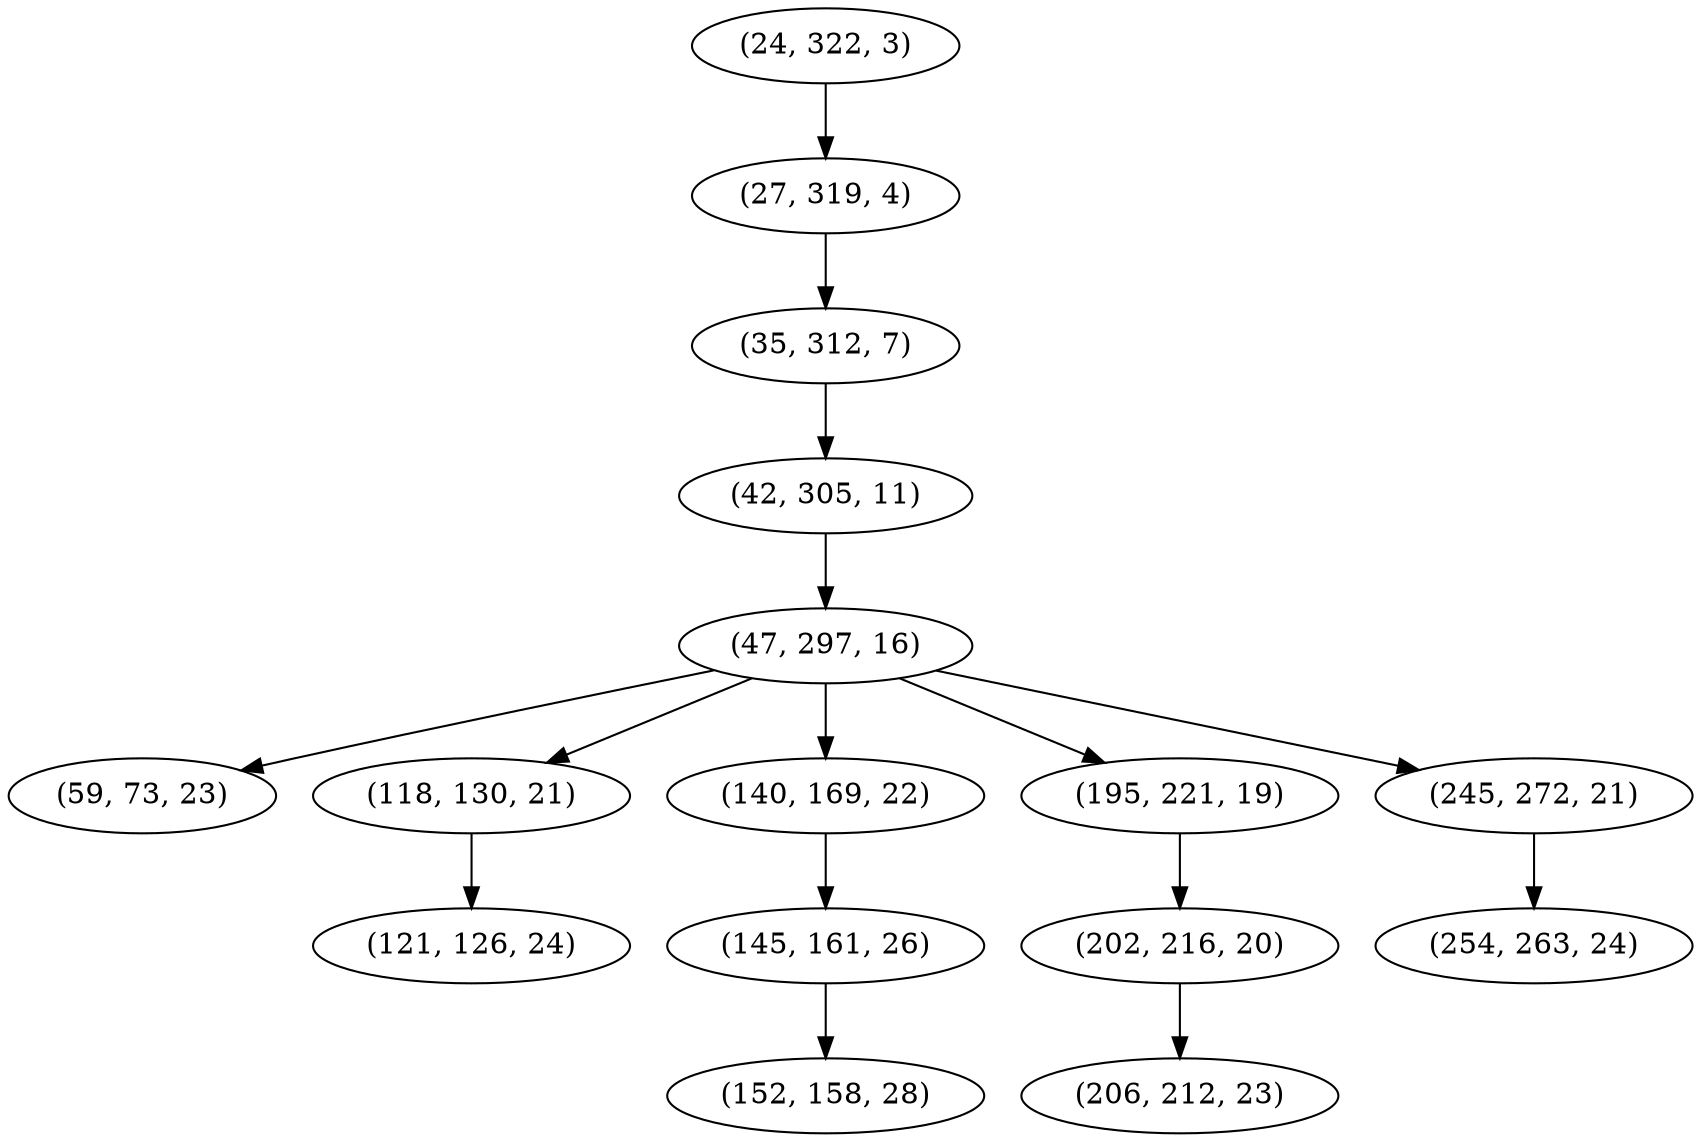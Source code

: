 digraph tree {
    "(24, 322, 3)";
    "(27, 319, 4)";
    "(35, 312, 7)";
    "(42, 305, 11)";
    "(47, 297, 16)";
    "(59, 73, 23)";
    "(118, 130, 21)";
    "(121, 126, 24)";
    "(140, 169, 22)";
    "(145, 161, 26)";
    "(152, 158, 28)";
    "(195, 221, 19)";
    "(202, 216, 20)";
    "(206, 212, 23)";
    "(245, 272, 21)";
    "(254, 263, 24)";
    "(24, 322, 3)" -> "(27, 319, 4)";
    "(27, 319, 4)" -> "(35, 312, 7)";
    "(35, 312, 7)" -> "(42, 305, 11)";
    "(42, 305, 11)" -> "(47, 297, 16)";
    "(47, 297, 16)" -> "(59, 73, 23)";
    "(47, 297, 16)" -> "(118, 130, 21)";
    "(47, 297, 16)" -> "(140, 169, 22)";
    "(47, 297, 16)" -> "(195, 221, 19)";
    "(47, 297, 16)" -> "(245, 272, 21)";
    "(118, 130, 21)" -> "(121, 126, 24)";
    "(140, 169, 22)" -> "(145, 161, 26)";
    "(145, 161, 26)" -> "(152, 158, 28)";
    "(195, 221, 19)" -> "(202, 216, 20)";
    "(202, 216, 20)" -> "(206, 212, 23)";
    "(245, 272, 21)" -> "(254, 263, 24)";
}
